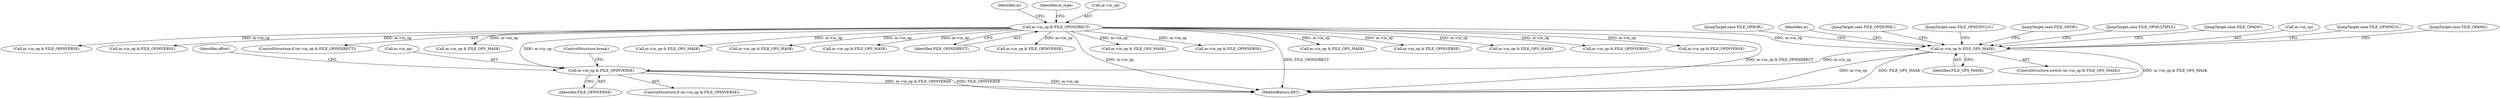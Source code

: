 digraph "0_file_447558595a3650db2886cd2f416ad0beba965801@pointer" {
"1002158" [label="(Call,m->in_op & FILE_OPS_MASK)"];
"1000230" [label="(Call,m->in_op & FILE_OPINDIRECT)"];
"1002243" [label="(Call,m->in_op & FILE_OPINVERSE)"];
"1002243" [label="(Call,m->in_op & FILE_OPINVERSE)"];
"1002162" [label="(Identifier,FILE_OPS_MASK)"];
"1002244" [label="(Call,m->in_op)"];
"1002158" [label="(Call,m->in_op & FILE_OPS_MASK)"];
"1000955" [label="(Call,m->in_op & FILE_OPINVERSE)"];
"1002251" [label="(ControlStructure,break;)"];
"1002159" [label="(Call,m->in_op)"];
"1001800" [label="(Call,m->in_op & FILE_OPS_MASK)"];
"1002157" [label="(ControlStructure,switch (m->in_op & FILE_OPS_MASK))"];
"1002137" [label="(Call,m->in_op & FILE_OPINVERSE)"];
"1000527" [label="(Call,m->in_op & FILE_OPINVERSE)"];
"1002200" [label="(JumpTarget,case FILE_OPMINUS:)"];
"1002242" [label="(ControlStructure,if (m->in_op & FILE_OPINVERSE))"];
"1000239" [label="(Identifier,m)"];
"1000741" [label="(Call,m->in_op & FILE_OPINVERSE)"];
"1001420" [label="(Call,m->in_op & FILE_OPINVERSE)"];
"1000229" [label="(ControlStructure,if (m->in_op & FILE_OPINDIRECT))"];
"1002713" [label="(MethodReturn,RET)"];
"1000442" [label="(Call,m->in_op & FILE_OPS_MASK)"];
"1000230" [label="(Call,m->in_op & FILE_OPINDIRECT)"];
"1002249" [label="(Identifier,offset)"];
"1002164" [label="(JumpTarget,case FILE_OPAND:)"];
"1002182" [label="(JumpTarget,case FILE_OPXOR:)"];
"1002245" [label="(Identifier,m)"];
"1002218" [label="(JumpTarget,case FILE_OPDIVIDE:)"];
"1001442" [label="(Call,m->in_op & FILE_OPS_MASK)"];
"1002227" [label="(JumpTarget,case FILE_OPMODULO:)"];
"1000423" [label="(Identifier,in_type)"];
"1001083" [label="(Call,m->in_op & FILE_OPS_MASK)"];
"1000231" [label="(Call,m->in_op)"];
"1000976" [label="(Call,m->in_op & FILE_OPS_MASK)"];
"1000234" [label="(Identifier,FILE_OPINDIRECT)"];
"1001779" [label="(Call,m->in_op & FILE_OPINVERSE)"];
"1002247" [label="(Identifier,FILE_OPINVERSE)"];
"1002173" [label="(JumpTarget,case FILE_OPOR:)"];
"1000548" [label="(Call,m->in_op & FILE_OPS_MASK)"];
"1001061" [label="(Call,m->in_op & FILE_OPINVERSE)"];
"1002209" [label="(JumpTarget,case FILE_OPMULTIPLY:)"];
"1002191" [label="(JumpTarget,case FILE_OPADD:)"];
"1000762" [label="(Call,m->in_op & FILE_OPS_MASK)"];
"1002158" -> "1002157"  [label="AST: "];
"1002158" -> "1002162"  [label="CFG: "];
"1002159" -> "1002158"  [label="AST: "];
"1002162" -> "1002158"  [label="AST: "];
"1002164" -> "1002158"  [label="CFG: "];
"1002173" -> "1002158"  [label="CFG: "];
"1002182" -> "1002158"  [label="CFG: "];
"1002191" -> "1002158"  [label="CFG: "];
"1002200" -> "1002158"  [label="CFG: "];
"1002209" -> "1002158"  [label="CFG: "];
"1002218" -> "1002158"  [label="CFG: "];
"1002227" -> "1002158"  [label="CFG: "];
"1002245" -> "1002158"  [label="CFG: "];
"1002158" -> "1002713"  [label="DDG: FILE_OPS_MASK"];
"1002158" -> "1002713"  [label="DDG: m->in_op & FILE_OPS_MASK"];
"1002158" -> "1002713"  [label="DDG: m->in_op"];
"1000230" -> "1002158"  [label="DDG: m->in_op"];
"1002158" -> "1002243"  [label="DDG: m->in_op"];
"1000230" -> "1000229"  [label="AST: "];
"1000230" -> "1000234"  [label="CFG: "];
"1000231" -> "1000230"  [label="AST: "];
"1000234" -> "1000230"  [label="AST: "];
"1000239" -> "1000230"  [label="CFG: "];
"1000423" -> "1000230"  [label="CFG: "];
"1000230" -> "1002713"  [label="DDG: m->in_op"];
"1000230" -> "1002713"  [label="DDG: FILE_OPINDIRECT"];
"1000230" -> "1002713"  [label="DDG: m->in_op & FILE_OPINDIRECT"];
"1000230" -> "1000442"  [label="DDG: m->in_op"];
"1000230" -> "1000527"  [label="DDG: m->in_op"];
"1000230" -> "1000548"  [label="DDG: m->in_op"];
"1000230" -> "1000741"  [label="DDG: m->in_op"];
"1000230" -> "1000762"  [label="DDG: m->in_op"];
"1000230" -> "1000955"  [label="DDG: m->in_op"];
"1000230" -> "1000976"  [label="DDG: m->in_op"];
"1000230" -> "1001061"  [label="DDG: m->in_op"];
"1000230" -> "1001083"  [label="DDG: m->in_op"];
"1000230" -> "1001420"  [label="DDG: m->in_op"];
"1000230" -> "1001442"  [label="DDG: m->in_op"];
"1000230" -> "1001779"  [label="DDG: m->in_op"];
"1000230" -> "1001800"  [label="DDG: m->in_op"];
"1000230" -> "1002137"  [label="DDG: m->in_op"];
"1000230" -> "1002243"  [label="DDG: m->in_op"];
"1002243" -> "1002242"  [label="AST: "];
"1002243" -> "1002247"  [label="CFG: "];
"1002244" -> "1002243"  [label="AST: "];
"1002247" -> "1002243"  [label="AST: "];
"1002249" -> "1002243"  [label="CFG: "];
"1002251" -> "1002243"  [label="CFG: "];
"1002243" -> "1002713"  [label="DDG: m->in_op"];
"1002243" -> "1002713"  [label="DDG: m->in_op & FILE_OPINVERSE"];
"1002243" -> "1002713"  [label="DDG: FILE_OPINVERSE"];
}
